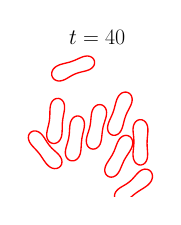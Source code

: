 \begin{tikzpicture}[scale=0.32]

\begin{axis}[
  xmin = 0,
  xmax = 3.14,
  ymin = 0,
  ymax = 3.14,
  axis equal = true,
  hide axis,
  title = {\Huge$t=40$}
  ]

\addplot [mark=none,red,line width=1.5] table{
8.45e-01 2.559e+00
8.606e-01 2.566e+00
8.773e-01 2.575e+00
8.957e-01 2.584e+00
9.164e-01 2.596e+00
9.395e-01 2.61e+00
9.654e-01 2.625e+00
9.943e-01 2.642e+00
1.027e+00 2.659e+00
1.062e+00 2.677e+00
1.101e+00 2.694e+00
1.143e+00 2.709e+00
1.188e+00 2.722e+00
1.236e+00 2.734e+00
1.284e+00 2.745e+00
1.333e+00 2.758e+00
1.382e+00 2.775e+00
1.427e+00 2.798e+00
1.467e+00 2.83e+00
1.496e+00 2.87e+00
1.512e+00 2.916e+00
1.511e+00 2.963e+00
1.495e+00 3.004e+00
1.469e+00 3.037e+00
1.437e+00 3.06e+00
1.402e+00 3.073e+00
1.369e+00 3.079e+00
1.339e+00 3.079e+00
1.312e+00 3.076e+00
1.289e+00 3.072e+00
1.269e+00 3.067e+00
1.251e+00 3.061e+00
1.235e+00 3.055e+00
1.219e+00 3.049e+00
1.202e+00 3.042e+00
1.183e+00 3.034e+00
1.161e+00 3.024e+00
1.137e+00 3.013e+00
1.109e+00 3.001e+00
1.079e+00 2.987e+00
1.044e+00 2.974e+00
1.007e+00 2.96e+00
9.665e-01 2.947e+00
9.233e-01 2.936e+00
8.778e-01 2.924e+00
8.306e-01 2.913e+00
7.825e-01 2.899e+00
7.345e-01 2.883e+00
6.883e-01 2.861e+00
6.461e-01 2.832e+00
6.108e-01 2.796e+00
5.857e-01 2.753e+00
5.735e-01 2.706e+00
5.751e-01 2.659e+00
5.897e-01 2.617e+00
6.145e-01 2.583e+00
6.455e-01 2.558e+00
6.789e-01 2.543e+00
7.116e-01 2.535e+00
7.416e-01 2.534e+00
7.683e-01 2.536e+00
7.915e-01 2.541e+00
8.116e-01 2.547e+00
8.291e-01 2.553e+00
8.45e-01 2.559e+00
};

\addplot [mark=none,red,line width=1.5] table{
1.746e+00 5.215e-01
1.753e+00 5.058e-01
1.762e+00 4.898e-01
1.775e+00 4.734e-01
1.793e+00 4.573e-01
1.815e+00 4.431e-01
1.843e+00 4.327e-01
1.877e+00 4.287e-01
1.913e+00 4.332e-01
1.95e+00 4.475e-01
1.985e+00 4.714e-01
2.016e+00 5.035e-01
2.043e+00 5.42e-01
2.066e+00 5.848e-01
2.086e+00 6.304e-01
2.106e+00 6.773e-01
2.126e+00 7.245e-01
2.147e+00 7.711e-01
2.17e+00 8.162e-01
2.195e+00 8.595e-01
2.221e+00 9.007e-01
2.246e+00 9.399e-01
2.271e+00 9.775e-01
2.293e+00 1.014e+00
2.312e+00 1.049e+00
2.327e+00 1.082e+00
2.337e+00 1.114e+00
2.344e+00 1.143e+00
2.346e+00 1.17e+00
2.346e+00 1.194e+00
2.343e+00 1.215e+00
2.339e+00 1.233e+00
2.333e+00 1.249e+00
2.326e+00 1.265e+00
2.317e+00 1.28e+00
2.304e+00 1.297e+00
2.287e+00 1.313e+00
2.264e+00 1.327e+00
2.236e+00 1.338e+00
2.203e+00 1.343e+00
2.166e+00 1.339e+00
2.129e+00 1.325e+00
2.094e+00 1.302e+00
2.062e+00 1.27e+00
2.036e+00 1.231e+00
2.014e+00 1.188e+00
1.995e+00 1.142e+00
1.977e+00 1.094e+00
1.959e+00 1.046e+00
1.94e+00 9.987e-01
1.918e+00 9.527e-01
1.895e+00 9.087e-01
1.869e+00 8.671e-01
1.844e+00 8.277e-01
1.819e+00 7.904e-01
1.796e+00 7.547e-01
1.776e+00 7.204e-01
1.76e+00 6.874e-01
1.748e+00 6.562e-01
1.74e+00 6.271e-01
1.736e+00 6.006e-01
1.736e+00 5.769e-01
1.737e+00 5.561e-01
1.741e+00 5.379e-01
1.746e+00 5.215e-01
};

\addplot [mark=none,red,line width=1.5] table{
2.369e+00 1.123e+00
2.368e+00 1.106e+00
2.366e+00 1.087e+00
2.364e+00 1.067e+00
2.362e+00 1.043e+00
2.359e+00 1.016e+00
2.356e+00 9.863e-01
2.354e+00 9.529e-01
2.354e+00 9.161e-01
2.356e+00 8.765e-01
2.363e+00 8.347e-01
2.378e+00 7.923e-01
2.402e+00 7.521e-01
2.437e+00 7.188e-01
2.482e+00 6.979e-01
2.532e+00 6.948e-01
2.58e+00 7.109e-01
2.62e+00 7.432e-01
2.647e+00 7.856e-01
2.664e+00 8.328e-01
2.671e+00 8.807e-01
2.673e+00 9.276e-01
2.672e+00 9.724e-01
2.669e+00 1.015e+00
2.666e+00 1.054e+00
2.663e+00 1.091e+00
2.662e+00 1.125e+00
2.661e+00 1.155e+00
2.661e+00 1.181e+00
2.662e+00 1.205e+00
2.662e+00 1.226e+00
2.663e+00 1.245e+00
2.664e+00 1.262e+00
2.666e+00 1.279e+00
2.667e+00 1.297e+00
2.669e+00 1.318e+00
2.672e+00 1.341e+00
2.674e+00 1.368e+00
2.677e+00 1.398e+00
2.679e+00 1.432e+00
2.679e+00 1.468e+00
2.677e+00 1.508e+00
2.669e+00 1.55e+00
2.654e+00 1.592e+00
2.629e+00 1.631e+00
2.593e+00 1.664e+00
2.548e+00 1.684e+00
2.498e+00 1.687e+00
2.449e+00 1.671e+00
2.409e+00 1.64e+00
2.38e+00 1.598e+00
2.363e+00 1.551e+00
2.355e+00 1.503e+00
2.354e+00 1.456e+00
2.356e+00 1.412e+00
2.361e+00 1.369e+00
2.365e+00 1.33e+00
2.369e+00 1.293e+00
2.371e+00 1.26e+00
2.372e+00 1.23e+00
2.373e+00 1.203e+00
2.372e+00 1.179e+00
2.372e+00 1.159e+00
2.37e+00 1.14e+00
2.369e+00 1.123e+00
};

\addplot [mark=none,red,line width=1.5] table{
2.319e+00 2.204e+00
2.311e+00 2.219e+00
2.3e+00 2.235e+00
2.287e+00 2.25e+00
2.268e+00 2.265e+00
2.245e+00 2.278e+00
2.216e+00 2.288e+00
2.183e+00 2.291e+00
2.147e+00 2.285e+00
2.11e+00 2.271e+00
2.075e+00 2.246e+00
2.045e+00 2.213e+00
2.02e+00 2.174e+00
2.0e+00 2.13e+00
1.984e+00 2.082e+00
1.97e+00 2.033e+00
1.957e+00 1.984e+00
1.944e+00 1.934e+00
1.929e+00 1.886e+00
1.913e+00 1.839e+00
1.895e+00 1.794e+00
1.876e+00 1.75e+00
1.857e+00 1.71e+00
1.84e+00 1.671e+00
1.825e+00 1.635e+00
1.812e+00 1.6e+00
1.804e+00 1.567e+00
1.798e+00 1.538e+00
1.796e+00 1.511e+00
1.797e+00 1.488e+00
1.8e+00 1.467e+00
1.805e+00 1.449e+00
1.81e+00 1.433e+00
1.818e+00 1.417e+00
1.828e+00 1.402e+00
1.841e+00 1.386e+00
1.859e+00 1.37e+00
1.882e+00 1.357e+00
1.911e+00 1.347e+00
1.944e+00 1.344e+00
1.98e+00 1.35e+00
2.017e+00 1.366e+00
2.05e+00 1.392e+00
2.079e+00 1.427e+00
2.102e+00 1.468e+00
2.119e+00 1.513e+00
2.133e+00 1.561e+00
2.146e+00 1.61e+00
2.158e+00 1.66e+00
2.172e+00 1.709e+00
2.188e+00 1.757e+00
2.206e+00 1.804e+00
2.226e+00 1.848e+00
2.248e+00 1.89e+00
2.269e+00 1.929e+00
2.288e+00 1.967e+00
2.305e+00 2.003e+00
2.318e+00 2.037e+00
2.328e+00 2.069e+00
2.333e+00 2.099e+00
2.335e+00 2.126e+00
2.333e+00 2.149e+00
2.33e+00 2.17e+00
2.325e+00 2.188e+00
2.319e+00 2.204e+00
};

\addplot [mark=none,red,line width=1.5] table{
1.409e+00 1.536e+00
1.405e+00 1.519e+00
1.4e+00 1.501e+00
1.395e+00 1.481e+00
1.388e+00 1.458e+00
1.38e+00 1.433e+00
1.371e+00 1.404e+00
1.361e+00 1.372e+00
1.35e+00 1.337e+00
1.341e+00 1.298e+00
1.333e+00 1.256e+00
1.331e+00 1.212e+00
1.337e+00 1.165e+00
1.354e+00 1.12e+00
1.384e+00 1.081e+00
1.427e+00 1.053e+00
1.476e+00 1.042e+00
1.527e+00 1.049e+00
1.571e+00 1.073e+00
1.607e+00 1.108e+00
1.632e+00 1.149e+00
1.648e+00 1.193e+00
1.659e+00 1.237e+00
1.665e+00 1.279e+00
1.67e+00 1.318e+00
1.673e+00 1.355e+00
1.677e+00 1.388e+00
1.68e+00 1.418e+00
1.684e+00 1.444e+00
1.688e+00 1.468e+00
1.691e+00 1.488e+00
1.695e+00 1.507e+00
1.698e+00 1.523e+00
1.702e+00 1.54e+00
1.707e+00 1.558e+00
1.712e+00 1.578e+00
1.719e+00 1.601e+00
1.727e+00 1.626e+00
1.736e+00 1.655e+00
1.746e+00 1.687e+00
1.757e+00 1.722e+00
1.766e+00 1.761e+00
1.773e+00 1.802e+00
1.775e+00 1.847e+00
1.769e+00 1.894e+00
1.751e+00 1.939e+00
1.721e+00 1.978e+00
1.679e+00 2.006e+00
1.629e+00 2.017e+00
1.578e+00 2.01e+00
1.534e+00 1.986e+00
1.498e+00 1.951e+00
1.473e+00 1.91e+00
1.456e+00 1.866e+00
1.446e+00 1.823e+00
1.44e+00 1.781e+00
1.435e+00 1.741e+00
1.432e+00 1.704e+00
1.429e+00 1.671e+00
1.426e+00 1.641e+00
1.423e+00 1.615e+00
1.419e+00 1.591e+00
1.416e+00 1.571e+00
1.412e+00 1.552e+00
1.409e+00 1.536e+00
};

\addplot [mark=none,red,line width=1.5] table{
1.188e+00 1.759e+00
1.172e+00 1.764e+00
1.154e+00 1.767e+00
1.133e+00 1.767e+00
1.109e+00 1.763e+00
1.084e+00 1.754e+00
1.058e+00 1.739e+00
1.034e+00 1.717e+00
1.012e+00 1.687e+00
9.938e-01 1.652e+00
9.809e-01 1.611e+00
9.726e-01 1.567e+00
9.677e-01 1.521e+00
9.647e-01 1.472e+00
9.62e-01 1.422e+00
9.58e-01 1.372e+00
9.516e-01 1.321e+00
9.423e-01 1.27e+00
9.305e-01 1.221e+00
9.168e-01 1.173e+00
9.028e-01 1.127e+00
8.899e-01 1.081e+00
8.796e-01 1.038e+00
8.735e-01 9.959e-01
8.724e-01 9.562e-01
8.767e-01 9.197e-01
8.859e-01 8.875e-01
8.989e-01 8.604e-01
9.143e-01 8.385e-01
9.309e-01 8.216e-01
9.476e-01 8.089e-01
9.637e-01 7.998e-01
9.796e-01 7.932e-01
9.961e-01 7.887e-01
1.014e+00 7.86e-01
1.035e+00 7.858e-01
1.059e+00 7.892e-01
1.084e+00 7.974e-01
1.111e+00 8.116e-01
1.137e+00 8.326e-01
1.161e+00 8.606e-01
1.18e+00 8.949e-01
1.196e+00 9.344e-01
1.206e+00 9.779e-01
1.213e+00 1.024e+00
1.217e+00 1.073e+00
1.22e+00 1.123e+00
1.223e+00 1.173e+00
1.228e+00 1.224e+00
1.234e+00 1.275e+00
1.243e+00 1.325e+00
1.253e+00 1.374e+00
1.265e+00 1.421e+00
1.275e+00 1.467e+00
1.284e+00 1.511e+00
1.289e+00 1.553e+00
1.29e+00 1.593e+00
1.287e+00 1.629e+00
1.279e+00 1.662e+00
1.267e+00 1.689e+00
1.252e+00 1.712e+00
1.236e+00 1.729e+00
1.22e+00 1.742e+00
1.204e+00 1.752e+00
1.188e+00 1.759e+00
};

\addplot [mark=none,red,line width=1.5] table{
3.609e-01 8.602e-01
3.704e-01 8.459e-01
3.806e-01 8.305e-01
3.921e-01 8.131e-01
4.052e-01 7.934e-01
4.204e-01 7.714e-01
4.381e-01 7.47e-01
4.59e-01 7.208e-01
4.837e-01 6.938e-01
5.132e-01 6.672e-01
5.482e-01 6.433e-01
5.889e-01 6.248e-01
6.348e-01 6.154e-01
6.831e-01 6.186e-01
7.292e-01 6.37e-01
7.671e-01 6.705e-01
7.91e-01 7.154e-01
7.985e-01 7.659e-01
7.905e-01 8.159e-01
7.707e-01 8.615e-01
7.433e-01 9.016e-01
7.121e-01 9.367e-01
6.798e-01 9.678e-01
6.483e-01 9.962e-01
6.188e-01 1.023e+00
5.92e-01 1.048e+00
5.683e-01 1.071e+00
5.478e-01 1.094e+00
5.303e-01 1.114e+00
5.154e-01 1.132e+00
5.027e-01 1.149e+00
4.918e-01 1.164e+00
4.821e-01 1.178e+00
4.725e-01 1.192e+00
4.624e-01 1.208e+00
4.512e-01 1.226e+00
4.386e-01 1.246e+00
4.244e-01 1.268e+00
4.08e-01 1.294e+00
3.889e-01 1.321e+00
3.663e-01 1.35e+00
3.391e-01 1.379e+00
3.063e-01 1.406e+00
2.671e-01 1.427e+00
2.219e-01 1.44e+00
1.736e-01 1.438e+00
1.274e-01 1.42e+00
9.024e-02 1.386e+00
6.784e-02 1.34e+00
6.211e-02 1.289e+00
7.118e-02 1.239e+00
9.101e-02 1.194e+00
1.174e-01 1.153e+00
1.468e-01 1.116e+00
1.77e-01 1.083e+00
2.061e-01 1.052e+00
2.333e-01 1.023e+00
2.578e-01 9.96e-01
2.796e-01 9.706e-01
2.985e-01 9.471e-01
3.148e-01 9.258e-01
3.288e-01 9.068e-01
3.408e-01 8.897e-01
3.513e-01 8.744e-01
3.609e-01 8.602e-01
};

\addplot [mark=none,red,line width=1.5] table{
5.139e-01 1.212e+00
5.264e-01 1.2e+00
5.413e-01 1.19e+00
5.595e-01 1.179e+00
5.817e-01 1.171e+00
6.08e-01 1.166e+00
6.381e-01 1.167e+00
6.705e-01 1.175e+00
7.033e-01 1.191e+00
7.337e-01 1.216e+00
7.593e-01 1.25e+00
7.786e-01 1.29e+00
7.915e-01 1.335e+00
7.988e-01 1.384e+00
8.02e-01 1.433e+00
8.03e-01 1.484e+00
8.036e-01 1.535e+00
8.052e-01 1.587e+00
8.087e-01 1.637e+00
8.144e-01 1.687e+00
8.219e-01 1.735e+00
8.305e-01 1.781e+00
8.391e-01 1.825e+00
8.467e-01 1.867e+00
8.522e-01 1.906e+00
8.551e-01 1.943e+00
8.549e-01 1.976e+00
8.516e-01 2.006e+00
8.459e-01 2.032e+00
8.382e-01 2.055e+00
8.293e-01 2.074e+00
8.195e-01 2.089e+00
8.09e-01 2.103e+00
7.971e-01 2.115e+00
7.827e-01 2.127e+00
7.649e-01 2.138e+00
7.43e-01 2.147e+00
7.167e-01 2.152e+00
6.867e-01 2.151e+00
6.543e-01 2.143e+00
6.223e-01 2.125e+00
5.933e-01 2.098e+00
5.698e-01 2.063e+00
5.527e-01 2.021e+00
5.421e-01 1.976e+00
5.365e-01 1.927e+00
5.343e-01 1.877e+00
5.335e-01 1.827e+00
5.323e-01 1.776e+00
5.293e-01 1.724e+00
5.239e-01 1.674e+00
5.16e-01 1.625e+00
5.06e-01 1.577e+00
4.949e-01 1.531e+00
4.841e-01 1.488e+00
4.746e-01 1.447e+00
4.677e-01 1.407e+00
4.642e-01 1.371e+00
4.643e-01 1.337e+00
4.678e-01 1.308e+00
4.742e-01 1.282e+00
4.826e-01 1.259e+00
4.923e-01 1.241e+00
5.028e-01 1.225e+00
5.139e-01 1.212e+00
};

\addplot [mark=none,red,line width=1.5] table{
2.517e+00 1.474e-01
2.532e+00 1.565e-01
2.548e+00 1.662e-01
2.566e+00 1.771e-01
2.586e+00 1.897e-01
2.608e+00 2.042e-01
2.633e+00 2.212e-01
2.66e+00 2.413e-01
2.688e+00 2.652e-01
2.716e+00 2.936e-01
2.741e+00 3.273e-01
2.762e+00 3.668e-01
2.776e+00 4.116e-01
2.779e+00 4.6e-01
2.768e+00 5.085e-01
2.743e+00 5.521e-01
2.704e+00 5.849e-01
2.656e+00 6.026e-01
2.605e+00 6.038e-01
2.557e+00 5.907e-01
2.515e+00 5.674e-01
2.478e+00 5.382e-01
2.446e+00 5.066e-01
2.418e+00 4.75e-01
2.392e+00 4.449e-01
2.368e+00 4.173e-01
2.345e+00 3.926e-01
2.324e+00 3.711e-01
2.305e+00 3.527e-01
2.287e+00 3.371e-01
2.271e+00 3.238e-01
2.256e+00 3.124e-01
2.242e+00 3.022e-01
2.228e+00 2.924e-01
2.213e+00 2.821e-01
2.195e+00 2.708e-01
2.175e+00 2.585e-01
2.152e+00 2.449e-01
2.126e+00 2.298e-01
2.097e+00 2.127e-01
2.066e+00 1.929e-01
2.034e+00 1.693e-01
2.003e+00 1.405e-01
1.975e+00 1.053e-01
1.955e+00 6.302e-02
1.947e+00 1.524e-02
1.956e+00 -3.365e-02
1.982e+00 -7.678e-02
2.023e+00 -1.072e-01
2.072e+00 -1.21e-01
2.123e+00 -1.188e-01
2.17e+00 -1.042e-01
2.213e+00 -8.156e-02
2.252e+00 -5.483e-02
2.287e+00 -2.68e-02
2.319e+00 6.473e-04
2.349e+00 2.636e-02
2.378e+00 4.969e-02
2.404e+00 7.032e-02
2.428e+00 8.824e-02
2.45e+00 1.037e-01
2.47e+00 1.169e-01
2.487e+00 1.284e-01
2.503e+00 1.383e-01
2.517e+00 1.474e-01
};

\end{axis}

%\draw[gray,thin] (0,0) grid +(3,4);

\end{tikzpicture}

